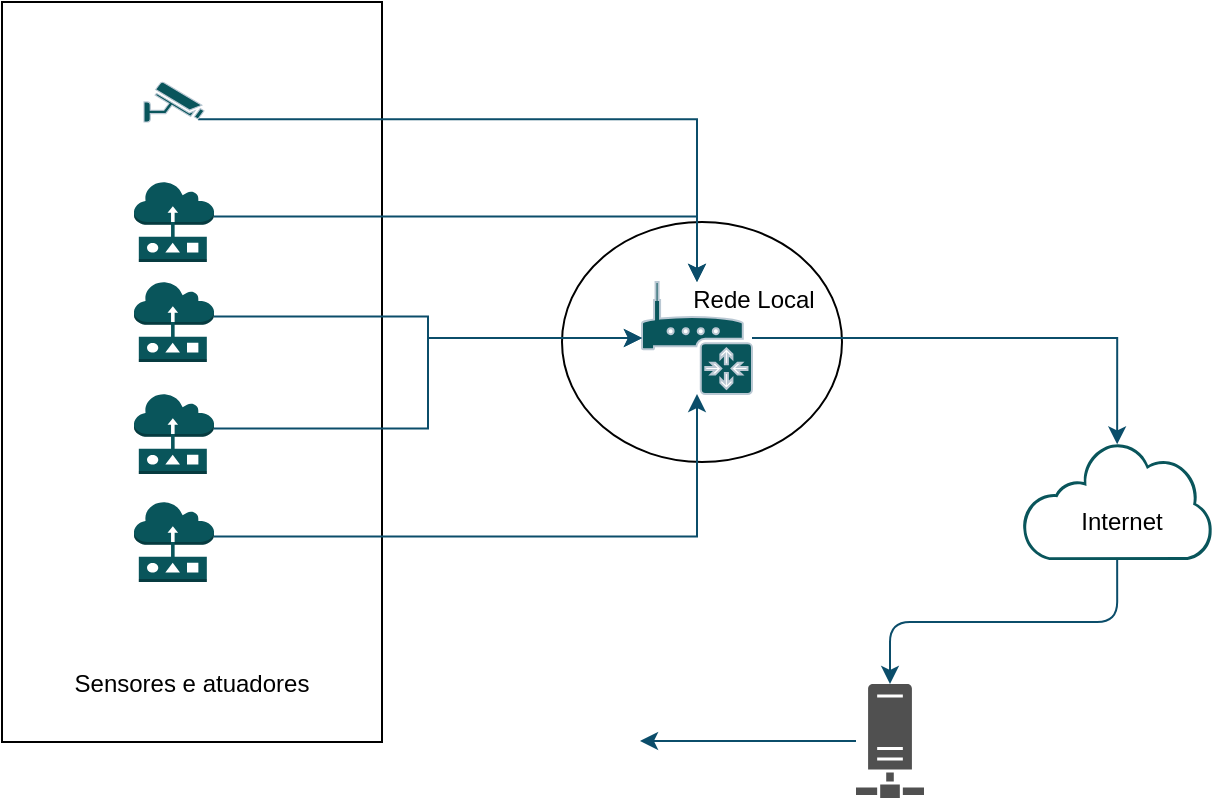 <mxfile version="14.5.1" type="github">
  <diagram id="bcEuura9vPlBAf4yVHCm" name="Page-1">
    <mxGraphModel dx="1038" dy="584" grid="1" gridSize="10" guides="1" tooltips="1" connect="1" arrows="1" fold="1" page="1" pageScale="1" pageWidth="827" pageHeight="1169" math="0" shadow="0">
      <root>
        <mxCell id="0" />
        <mxCell id="1" parent="0" />
        <mxCell id="_awcJjH0IH8lhb_RVcB9-23" value="" style="ellipse;whiteSpace=wrap;html=1;rounded=0;sketch=0;" vertex="1" parent="1">
          <mxGeometry x="460" y="150" width="140" height="120" as="geometry" />
        </mxCell>
        <mxCell id="_awcJjH0IH8lhb_RVcB9-21" value="" style="rounded=0;whiteSpace=wrap;html=1;sketch=0;" vertex="1" parent="1">
          <mxGeometry x="180" y="40" width="190" height="370" as="geometry" />
        </mxCell>
        <mxCell id="_awcJjH0IH8lhb_RVcB9-8" style="edgeStyle=orthogonalEdgeStyle;rounded=0;orthogonalLoop=1;jettySize=auto;html=1;entryX=0.5;entryY=0.02;entryDx=0;entryDy=0;entryPerimeter=0;strokeColor=#0B4D6A;" edge="1" parent="1" source="_awcJjH0IH8lhb_RVcB9-11" target="_awcJjH0IH8lhb_RVcB9-7">
          <mxGeometry relative="1" as="geometry">
            <mxPoint x="560" y="205" as="sourcePoint" />
          </mxGeometry>
        </mxCell>
        <mxCell id="_awcJjH0IH8lhb_RVcB9-27" style="edgeStyle=orthogonalEdgeStyle;curved=0;rounded=1;sketch=0;orthogonalLoop=1;jettySize=auto;html=1;exitX=0.5;exitY=1;exitDx=0;exitDy=0;exitPerimeter=0;strokeColor=#0B4D6A;fontColor=#000000;" edge="1" parent="1" source="_awcJjH0IH8lhb_RVcB9-7" target="_awcJjH0IH8lhb_RVcB9-26">
          <mxGeometry relative="1" as="geometry" />
        </mxCell>
        <mxCell id="_awcJjH0IH8lhb_RVcB9-7" value="" style="aspect=fixed;pointerEvents=1;shadow=0;dashed=0;html=1;strokeColor=none;labelPosition=center;verticalLabelPosition=bottom;verticalAlign=top;align=center;shape=mxgraph.mscae.enterprise.internet_hollow;fillColor=#09555B;fontColor=#EEEEEE;" vertex="1" parent="1">
          <mxGeometry x="690" y="260" width="95.16" height="59" as="geometry" />
        </mxCell>
        <mxCell id="_awcJjH0IH8lhb_RVcB9-16" style="edgeStyle=orthogonalEdgeStyle;rounded=0;orthogonalLoop=1;jettySize=auto;html=1;exitX=0.9;exitY=0.93;exitDx=0;exitDy=0;exitPerimeter=0;strokeColor=#0B4D6A;" edge="1" parent="1" source="_awcJjH0IH8lhb_RVcB9-10" target="_awcJjH0IH8lhb_RVcB9-11">
          <mxGeometry relative="1" as="geometry" />
        </mxCell>
        <mxCell id="_awcJjH0IH8lhb_RVcB9-10" value="" style="verticalAlign=top;verticalLabelPosition=bottom;labelPosition=center;align=center;html=1;outlineConnect=0;gradientDirection=north;strokeWidth=2;shape=mxgraph.networks.security_camera;fillColor=#09555B;strokeColor=#BAC8D3;fontColor=#EEEEEE;" vertex="1" parent="1">
          <mxGeometry x="251" y="80" width="30" height="20" as="geometry" />
        </mxCell>
        <mxCell id="_awcJjH0IH8lhb_RVcB9-11" value="" style="pointerEvents=1;shadow=0;dashed=0;html=1;strokeColor=#BAC8D3;labelPosition=center;verticalLabelPosition=bottom;verticalAlign=top;outlineConnect=0;align=center;shape=mxgraph.office.devices.router;fillColor=#09555B;fontColor=#EEEEEE;" vertex="1" parent="1">
          <mxGeometry x="500" y="180" width="55" height="56" as="geometry" />
        </mxCell>
        <mxCell id="_awcJjH0IH8lhb_RVcB9-17" style="edgeStyle=orthogonalEdgeStyle;rounded=0;orthogonalLoop=1;jettySize=auto;html=1;exitX=1;exitY=0.43;exitDx=0;exitDy=0;exitPerimeter=0;strokeColor=#0B4D6A;" edge="1" parent="1" source="_awcJjH0IH8lhb_RVcB9-12" target="_awcJjH0IH8lhb_RVcB9-11">
          <mxGeometry relative="1" as="geometry" />
        </mxCell>
        <mxCell id="_awcJjH0IH8lhb_RVcB9-12" value="" style="outlineConnect=0;dashed=0;verticalLabelPosition=bottom;verticalAlign=top;align=center;html=1;shape=mxgraph.aws3.sensor;fillColor=#09555B;strokeColor=#BAC8D3;fontColor=#EEEEEE;" vertex="1" parent="1">
          <mxGeometry x="246" y="130" width="40" height="40" as="geometry" />
        </mxCell>
        <mxCell id="_awcJjH0IH8lhb_RVcB9-18" style="edgeStyle=orthogonalEdgeStyle;rounded=0;orthogonalLoop=1;jettySize=auto;html=1;exitX=1;exitY=0.43;exitDx=0;exitDy=0;exitPerimeter=0;strokeColor=#0B4D6A;" edge="1" parent="1" source="_awcJjH0IH8lhb_RVcB9-13" target="_awcJjH0IH8lhb_RVcB9-11">
          <mxGeometry relative="1" as="geometry" />
        </mxCell>
        <mxCell id="_awcJjH0IH8lhb_RVcB9-13" value="" style="outlineConnect=0;dashed=0;verticalLabelPosition=bottom;verticalAlign=top;align=center;html=1;shape=mxgraph.aws3.sensor;fillColor=#09555B;strokeColor=#BAC8D3;fontColor=#EEEEEE;" vertex="1" parent="1">
          <mxGeometry x="246" y="180" width="40" height="40" as="geometry" />
        </mxCell>
        <mxCell id="_awcJjH0IH8lhb_RVcB9-19" style="edgeStyle=orthogonalEdgeStyle;rounded=0;orthogonalLoop=1;jettySize=auto;html=1;exitX=1;exitY=0.43;exitDx=0;exitDy=0;exitPerimeter=0;strokeColor=#0B4D6A;" edge="1" parent="1" source="_awcJjH0IH8lhb_RVcB9-14" target="_awcJjH0IH8lhb_RVcB9-11">
          <mxGeometry relative="1" as="geometry" />
        </mxCell>
        <mxCell id="_awcJjH0IH8lhb_RVcB9-14" value="" style="outlineConnect=0;dashed=0;verticalLabelPosition=bottom;verticalAlign=top;align=center;html=1;shape=mxgraph.aws3.sensor;fillColor=#09555B;strokeColor=#BAC8D3;fontColor=#EEEEEE;" vertex="1" parent="1">
          <mxGeometry x="246" y="236" width="40" height="40" as="geometry" />
        </mxCell>
        <mxCell id="_awcJjH0IH8lhb_RVcB9-20" style="edgeStyle=orthogonalEdgeStyle;rounded=0;orthogonalLoop=1;jettySize=auto;html=1;exitX=1;exitY=0.43;exitDx=0;exitDy=0;exitPerimeter=0;strokeColor=#0B4D6A;" edge="1" parent="1" source="_awcJjH0IH8lhb_RVcB9-15" target="_awcJjH0IH8lhb_RVcB9-11">
          <mxGeometry relative="1" as="geometry" />
        </mxCell>
        <mxCell id="_awcJjH0IH8lhb_RVcB9-15" value="" style="outlineConnect=0;dashed=0;verticalLabelPosition=bottom;verticalAlign=top;align=center;html=1;shape=mxgraph.aws3.sensor;fillColor=#09555B;strokeColor=#BAC8D3;fontColor=#EEEEEE;" vertex="1" parent="1">
          <mxGeometry x="246" y="290" width="40" height="40" as="geometry" />
        </mxCell>
        <mxCell id="_awcJjH0IH8lhb_RVcB9-22" value="Sensores e atuadores" style="text;html=1;strokeColor=none;fillColor=none;align=center;verticalAlign=middle;whiteSpace=wrap;rounded=0;sketch=0;" vertex="1" parent="1">
          <mxGeometry x="215" y="371" width="120" height="20" as="geometry" />
        </mxCell>
        <mxCell id="_awcJjH0IH8lhb_RVcB9-24" value="Rede Local" style="text;html=1;strokeColor=none;fillColor=none;align=center;verticalAlign=middle;whiteSpace=wrap;rounded=0;sketch=0;fontColor=#000000;" vertex="1" parent="1">
          <mxGeometry x="521" y="179" width="70" height="20" as="geometry" />
        </mxCell>
        <mxCell id="_awcJjH0IH8lhb_RVcB9-25" style="edgeStyle=orthogonalEdgeStyle;curved=0;rounded=1;sketch=0;orthogonalLoop=1;jettySize=auto;html=1;exitX=0.5;exitY=1;exitDx=0;exitDy=0;strokeColor=#0B4D6A;fontColor=#000000;" edge="1" parent="1" source="_awcJjH0IH8lhb_RVcB9-24" target="_awcJjH0IH8lhb_RVcB9-24">
          <mxGeometry relative="1" as="geometry" />
        </mxCell>
        <mxCell id="_awcJjH0IH8lhb_RVcB9-29" value="" style="edgeStyle=orthogonalEdgeStyle;curved=0;rounded=1;sketch=0;orthogonalLoop=1;jettySize=auto;html=1;strokeColor=#0B4D6A;fontColor=#000000;" edge="1" parent="1" source="_awcJjH0IH8lhb_RVcB9-26" target="_awcJjH0IH8lhb_RVcB9-28">
          <mxGeometry relative="1" as="geometry" />
        </mxCell>
        <mxCell id="_awcJjH0IH8lhb_RVcB9-26" value="" style="pointerEvents=1;shadow=0;dashed=0;html=1;strokeColor=none;fillColor=#505050;labelPosition=center;verticalLabelPosition=bottom;verticalAlign=top;outlineConnect=0;align=center;shape=mxgraph.office.servers.network;rounded=0;sketch=0;fontColor=#000000;" vertex="1" parent="1">
          <mxGeometry x="607" y="381" width="34" height="57" as="geometry" />
        </mxCell>
        <mxCell id="_awcJjH0IH8lhb_RVcB9-28" value="" style="shape=image;html=1;verticalAlign=top;verticalLabelPosition=bottom;labelBackgroundColor=#ffffff;imageAspect=0;aspect=fixed;image=https://cdn4.iconfinder.com/data/icons/top-search-7/128/_website_browser_interface_web_creative_design_page_site-128.png;rounded=0;sketch=0;strokeColor=#BAC8D3;fillColor=#09555B;fontColor=#000000;" vertex="1" parent="1">
          <mxGeometry x="440" y="380" width="59" height="59" as="geometry" />
        </mxCell>
        <mxCell id="_awcJjH0IH8lhb_RVcB9-30" value="Internet" style="text;html=1;strokeColor=none;fillColor=none;align=center;verticalAlign=middle;whiteSpace=wrap;rounded=0;sketch=0;fontColor=#000000;" vertex="1" parent="1">
          <mxGeometry x="720" y="290" width="40" height="20" as="geometry" />
        </mxCell>
      </root>
    </mxGraphModel>
  </diagram>
</mxfile>
